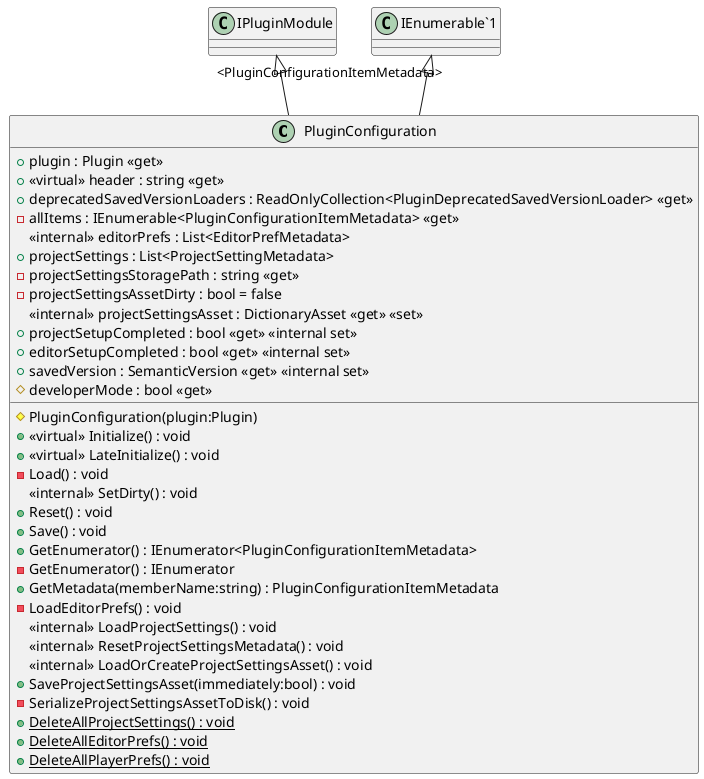@startuml
class PluginConfiguration {
    # PluginConfiguration(plugin:Plugin)
    + <<virtual>> Initialize() : void
    + <<virtual>> LateInitialize() : void
    + plugin : Plugin <<get>>
    + <<virtual>> header : string <<get>>
    + deprecatedSavedVersionLoaders : ReadOnlyCollection<PluginDeprecatedSavedVersionLoader> <<get>>
    - Load() : void
    <<internal>> SetDirty() : void
    + Reset() : void
    + Save() : void
    - allItems : IEnumerable<PluginConfigurationItemMetadata> <<get>>
    + GetEnumerator() : IEnumerator<PluginConfigurationItemMetadata>
    - GetEnumerator() : IEnumerator
    + GetMetadata(memberName:string) : PluginConfigurationItemMetadata
    <<internal>> editorPrefs : List<EditorPrefMetadata>
    - LoadEditorPrefs() : void
    + projectSettings : List<ProjectSettingMetadata>
    - projectSettingsStoragePath : string <<get>>
    - projectSettingsAssetDirty : bool = false
    <<internal>> projectSettingsAsset : DictionaryAsset <<get>> <<set>>
    <<internal>> LoadProjectSettings() : void
    <<internal>> ResetProjectSettingsMetadata() : void
    <<internal>> LoadOrCreateProjectSettingsAsset() : void
    + SaveProjectSettingsAsset(immediately:bool) : void
    - SerializeProjectSettingsAssetToDisk() : void
    + projectSetupCompleted : bool <<get>> <<internal set>>
    + editorSetupCompleted : bool <<get>> <<internal set>>
    + savedVersion : SemanticVersion <<get>> <<internal set>>
    # developerMode : bool <<get>>
    + {static} DeleteAllProjectSettings() : void
    + {static} DeleteAllEditorPrefs() : void
    + {static} DeleteAllPlayerPrefs() : void
}
IPluginModule <|-- PluginConfiguration
"IEnumerable`1" "<PluginConfigurationItemMetadata>" <|-- PluginConfiguration
@enduml
